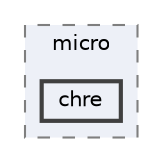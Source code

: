 digraph "Arduino/GetStartedWithMachineLearningOnArduino/tflite-micro-main/tensorflow/lite/micro/chre"
{
 // LATEX_PDF_SIZE
  bgcolor="transparent";
  edge [fontname=Helvetica,fontsize=10,labelfontname=Helvetica,labelfontsize=10];
  node [fontname=Helvetica,fontsize=10,shape=box,height=0.2,width=0.4];
  compound=true
  subgraph clusterdir_b8cffeb19aff853b8801b5d330607df8 {
    graph [ bgcolor="#edf0f7", pencolor="grey50", label="micro", fontname=Helvetica,fontsize=10 style="filled,dashed", URL="dir_b8cffeb19aff853b8801b5d330607df8.html",tooltip=""]
  dir_0d8c8a606710457f5413161df855ed2e [label="chre", fillcolor="#edf0f7", color="grey25", style="filled,bold", URL="dir_0d8c8a606710457f5413161df855ed2e.html",tooltip=""];
  }
}
